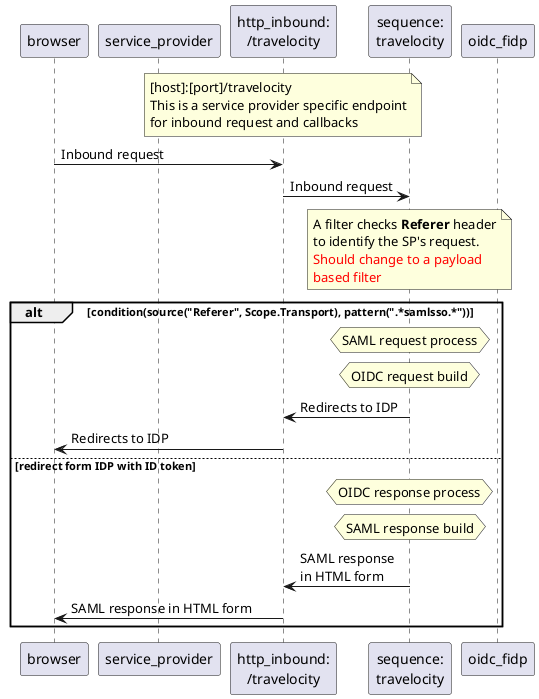 @startuml

participant browser as user_agent
participant service_provider
participant "http_inbound:\n/travelocity" as http_inbound_travelocity
participant "sequence:\ntravelocity" as sequence_1
participant oidc_fidp

note over http_inbound_travelocity
[host]:[port]/travelocity
This is a service provider specific endpoint
for inbound request and callbacks
end note

user_agent -> http_inbound_travelocity : Inbound request
http_inbound_travelocity -> sequence_1 : Inbound request

note over sequence_1
A filter checks <b>Referer</b> header
to identify the SP's request.
<font color=red>Should change to a payload
<font color=red>based filter
end note

alt condition(source("Referer", Scope.Transport), pattern(".*samlsso.*"))

hnote over sequence_1 : SAML request process
hnote over sequence_1 : OIDC request build

sequence_1 -> http_inbound_travelocity : Redirects to IDP
http_inbound_travelocity -> user_agent : Redirects to IDP

else redirect form IDP with ID token

hnote over sequence_1 : OIDC response process
hnote over sequence_1 : SAML response build

sequence_1 -> http_inbound_travelocity : SAML response\nin HTML form
http_inbound_travelocity -> user_agent : SAML response in HTML form

end

@enduml